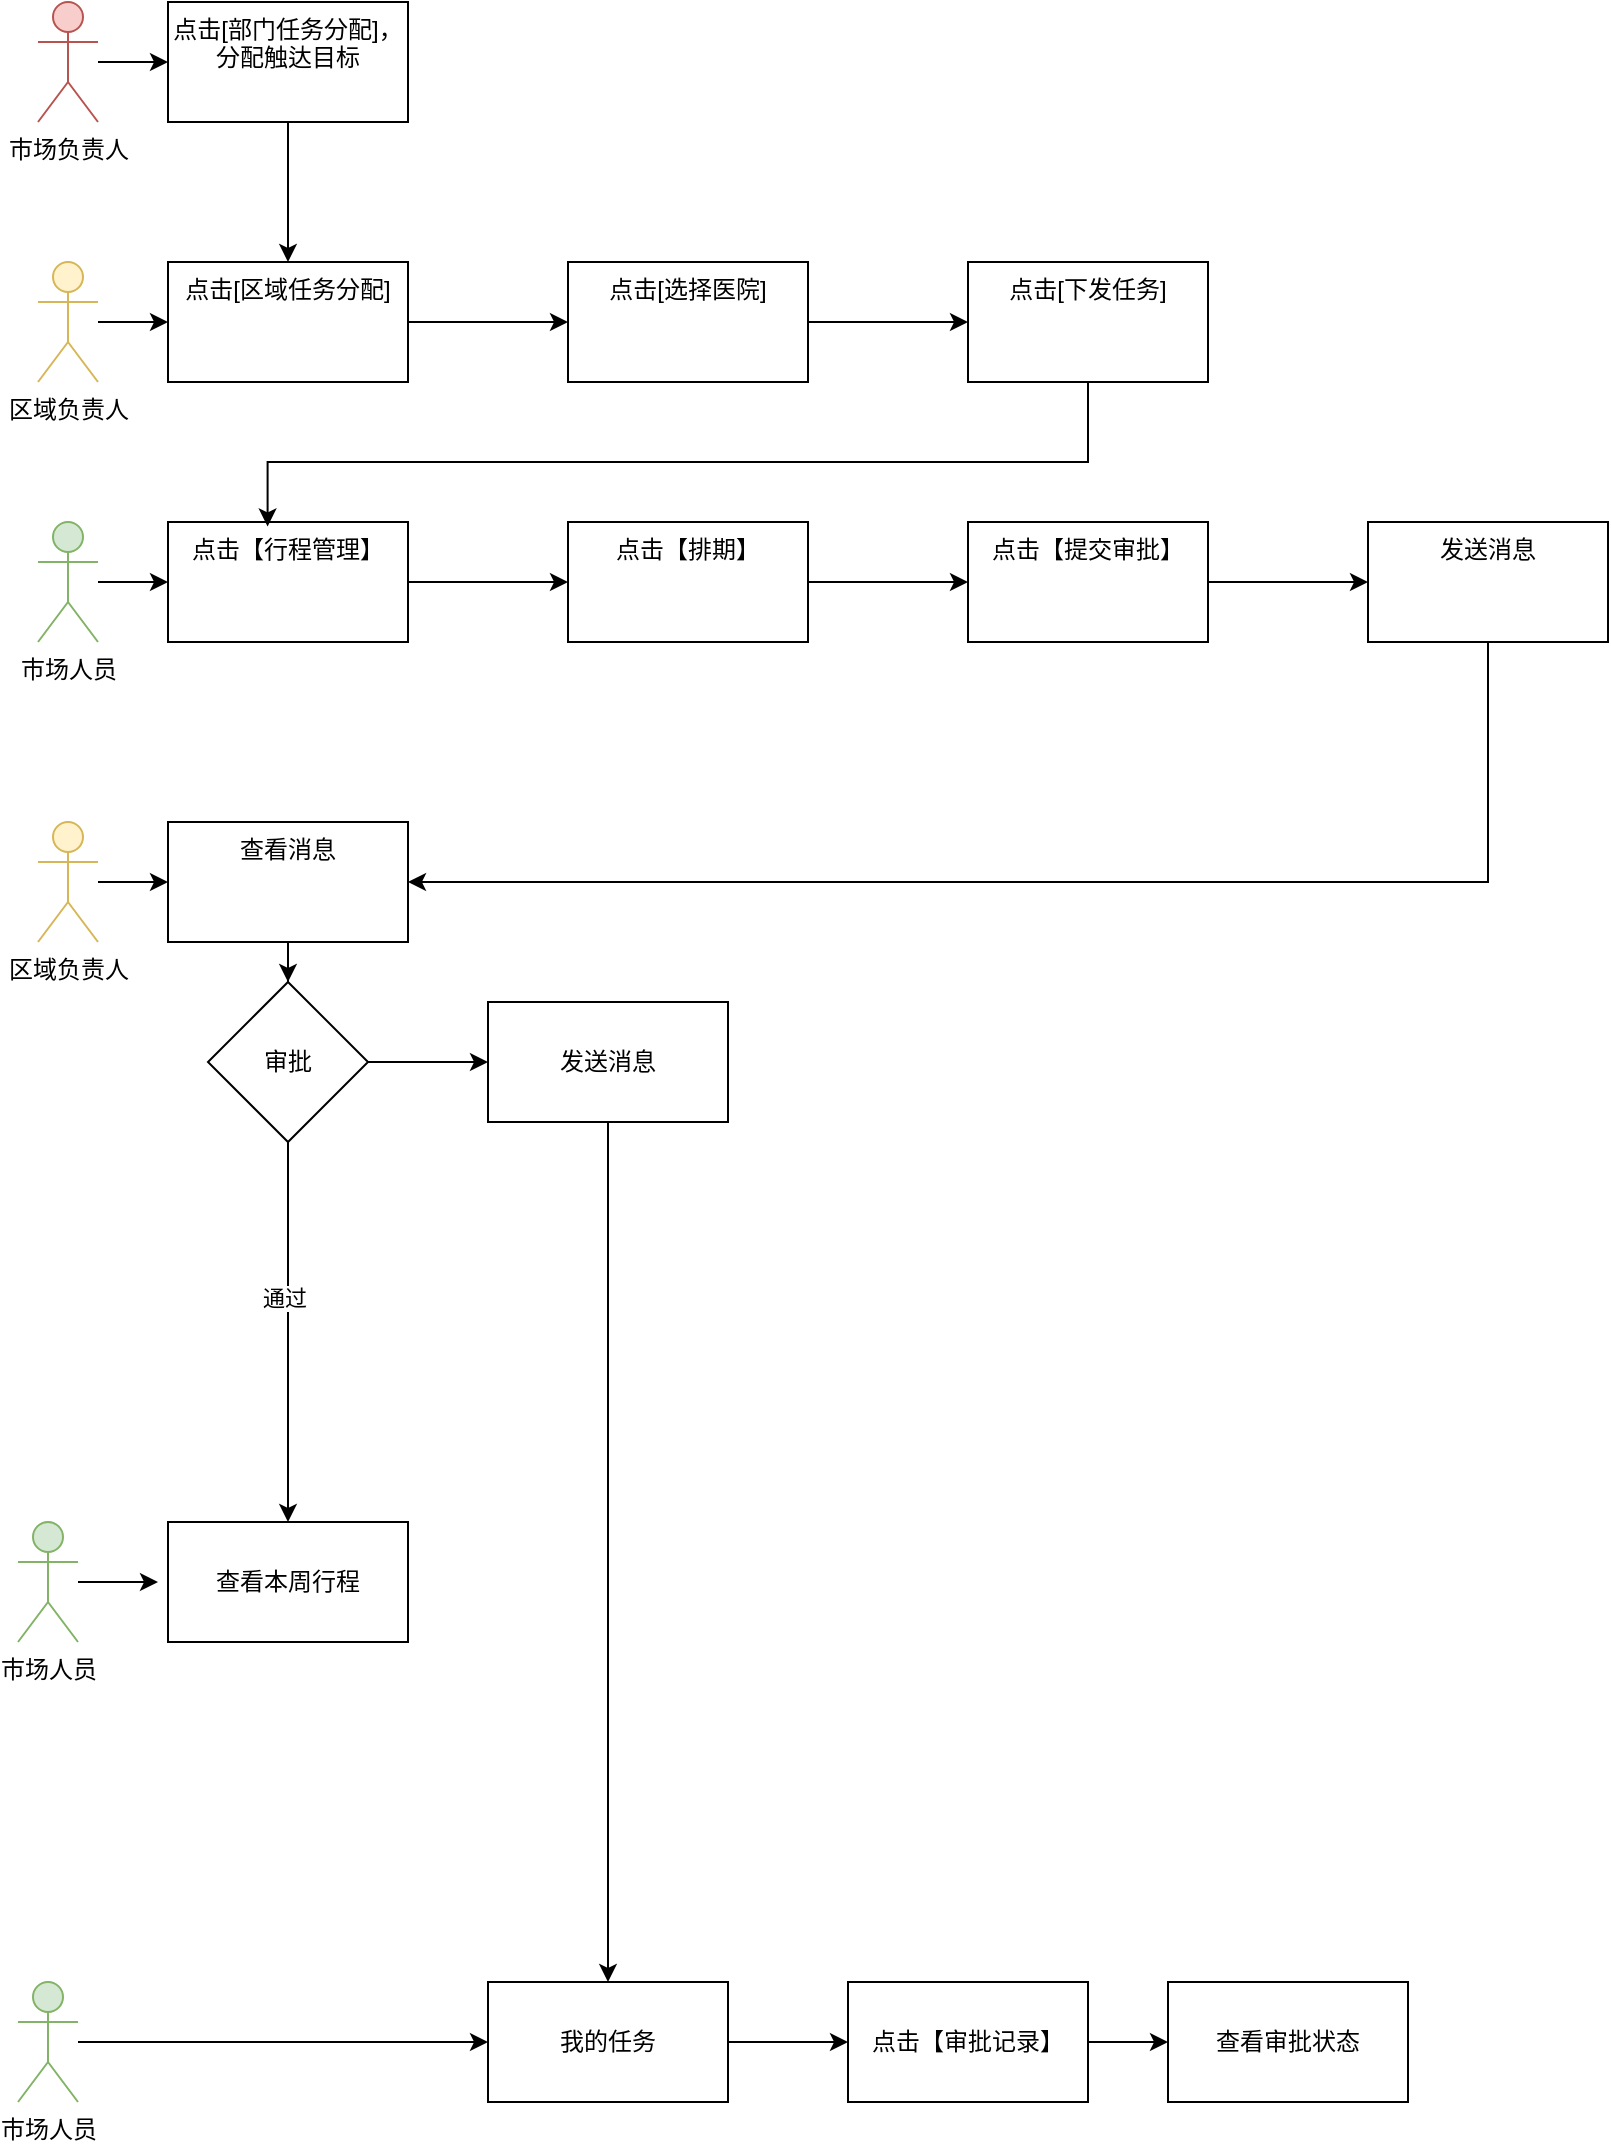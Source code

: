 <mxfile version="26.1.1">
  <diagram name="Page-1" id="58cdce13-f638-feb5-8d6f-7d28b1aa9fa0">
    <mxGraphModel dx="1050" dy="565" grid="1" gridSize="10" guides="1" tooltips="1" connect="1" arrows="1" fold="1" page="1" pageScale="1" pageWidth="1100" pageHeight="850" background="none" math="0" shadow="0">
      <root>
        <mxCell id="0" />
        <mxCell id="1" parent="0" />
        <mxCell id="WZD5aC5hvdzo4xhgFHvB-3" value="" style="edgeStyle=orthogonalEdgeStyle;rounded=0;orthogonalLoop=1;jettySize=auto;html=1;" edge="1" parent="1" source="WZD5aC5hvdzo4xhgFHvB-1" target="WZD5aC5hvdzo4xhgFHvB-2">
          <mxGeometry relative="1" as="geometry" />
        </mxCell>
        <mxCell id="WZD5aC5hvdzo4xhgFHvB-1" value="市场负责人" style="shape=umlActor;verticalLabelPosition=bottom;verticalAlign=top;html=1;outlineConnect=0;fillColor=#f8cecc;strokeColor=#b85450;" vertex="1" parent="1">
          <mxGeometry x="100" y="50" width="30" height="60" as="geometry" />
        </mxCell>
        <mxCell id="WZD5aC5hvdzo4xhgFHvB-46" style="edgeStyle=orthogonalEdgeStyle;rounded=0;orthogonalLoop=1;jettySize=auto;html=1;entryX=0.5;entryY=0;entryDx=0;entryDy=0;" edge="1" parent="1" source="WZD5aC5hvdzo4xhgFHvB-2" target="WZD5aC5hvdzo4xhgFHvB-5">
          <mxGeometry relative="1" as="geometry" />
        </mxCell>
        <mxCell id="WZD5aC5hvdzo4xhgFHvB-2" value="点击[部门任务分配]，分配触达目标" style="whiteSpace=wrap;html=1;verticalAlign=top;" vertex="1" parent="1">
          <mxGeometry x="165" y="50" width="120" height="60" as="geometry" />
        </mxCell>
        <mxCell id="WZD5aC5hvdzo4xhgFHvB-6" value="" style="edgeStyle=orthogonalEdgeStyle;rounded=0;orthogonalLoop=1;jettySize=auto;html=1;" edge="1" parent="1" source="WZD5aC5hvdzo4xhgFHvB-4" target="WZD5aC5hvdzo4xhgFHvB-5">
          <mxGeometry relative="1" as="geometry" />
        </mxCell>
        <mxCell id="WZD5aC5hvdzo4xhgFHvB-4" value="区域负责人&lt;div&gt;&lt;br&gt;&lt;/div&gt;" style="shape=umlActor;verticalLabelPosition=bottom;verticalAlign=top;html=1;outlineConnect=0;fillColor=#fff2cc;strokeColor=#d6b656;" vertex="1" parent="1">
          <mxGeometry x="100" y="180" width="30" height="60" as="geometry" />
        </mxCell>
        <mxCell id="WZD5aC5hvdzo4xhgFHvB-8" value="" style="edgeStyle=orthogonalEdgeStyle;rounded=0;orthogonalLoop=1;jettySize=auto;html=1;" edge="1" parent="1" source="WZD5aC5hvdzo4xhgFHvB-5" target="WZD5aC5hvdzo4xhgFHvB-7">
          <mxGeometry relative="1" as="geometry" />
        </mxCell>
        <mxCell id="WZD5aC5hvdzo4xhgFHvB-5" value="点击[区域任务分配]" style="whiteSpace=wrap;html=1;verticalAlign=top;" vertex="1" parent="1">
          <mxGeometry x="165" y="180" width="120" height="60" as="geometry" />
        </mxCell>
        <mxCell id="WZD5aC5hvdzo4xhgFHvB-10" value="" style="edgeStyle=orthogonalEdgeStyle;rounded=0;orthogonalLoop=1;jettySize=auto;html=1;" edge="1" parent="1" source="WZD5aC5hvdzo4xhgFHvB-7" target="WZD5aC5hvdzo4xhgFHvB-9">
          <mxGeometry relative="1" as="geometry" />
        </mxCell>
        <mxCell id="WZD5aC5hvdzo4xhgFHvB-7" value="点击[选择医院]" style="whiteSpace=wrap;html=1;verticalAlign=top;" vertex="1" parent="1">
          <mxGeometry x="365" y="180" width="120" height="60" as="geometry" />
        </mxCell>
        <mxCell id="WZD5aC5hvdzo4xhgFHvB-9" value="点击[下发任务]" style="whiteSpace=wrap;html=1;verticalAlign=top;" vertex="1" parent="1">
          <mxGeometry x="565" y="180" width="120" height="60" as="geometry" />
        </mxCell>
        <mxCell id="WZD5aC5hvdzo4xhgFHvB-15" value="" style="edgeStyle=orthogonalEdgeStyle;rounded=0;orthogonalLoop=1;jettySize=auto;html=1;" edge="1" parent="1" source="WZD5aC5hvdzo4xhgFHvB-11" target="WZD5aC5hvdzo4xhgFHvB-14">
          <mxGeometry relative="1" as="geometry" />
        </mxCell>
        <mxCell id="WZD5aC5hvdzo4xhgFHvB-11" value="市场人员" style="shape=umlActor;verticalLabelPosition=bottom;verticalAlign=top;html=1;outlineConnect=0;fillColor=#d5e8d4;strokeColor=#82b366;" vertex="1" parent="1">
          <mxGeometry x="100" y="310" width="30" height="60" as="geometry" />
        </mxCell>
        <mxCell id="WZD5aC5hvdzo4xhgFHvB-17" value="" style="edgeStyle=orthogonalEdgeStyle;rounded=0;orthogonalLoop=1;jettySize=auto;html=1;" edge="1" parent="1" source="WZD5aC5hvdzo4xhgFHvB-14" target="WZD5aC5hvdzo4xhgFHvB-16">
          <mxGeometry relative="1" as="geometry" />
        </mxCell>
        <mxCell id="WZD5aC5hvdzo4xhgFHvB-14" value="点击【行程管理】" style="whiteSpace=wrap;html=1;verticalAlign=top;" vertex="1" parent="1">
          <mxGeometry x="165" y="310" width="120" height="60" as="geometry" />
        </mxCell>
        <mxCell id="WZD5aC5hvdzo4xhgFHvB-19" value="" style="edgeStyle=orthogonalEdgeStyle;rounded=0;orthogonalLoop=1;jettySize=auto;html=1;" edge="1" parent="1" source="WZD5aC5hvdzo4xhgFHvB-16" target="WZD5aC5hvdzo4xhgFHvB-18">
          <mxGeometry relative="1" as="geometry" />
        </mxCell>
        <mxCell id="WZD5aC5hvdzo4xhgFHvB-16" value="点击【排期】" style="whiteSpace=wrap;html=1;verticalAlign=top;" vertex="1" parent="1">
          <mxGeometry x="365" y="310" width="120" height="60" as="geometry" />
        </mxCell>
        <mxCell id="WZD5aC5hvdzo4xhgFHvB-23" value="" style="edgeStyle=orthogonalEdgeStyle;rounded=0;orthogonalLoop=1;jettySize=auto;html=1;" edge="1" parent="1" source="WZD5aC5hvdzo4xhgFHvB-18" target="WZD5aC5hvdzo4xhgFHvB-22">
          <mxGeometry relative="1" as="geometry" />
        </mxCell>
        <mxCell id="WZD5aC5hvdzo4xhgFHvB-18" value="点击【提交审批】" style="whiteSpace=wrap;html=1;verticalAlign=top;" vertex="1" parent="1">
          <mxGeometry x="565" y="310" width="120" height="60" as="geometry" />
        </mxCell>
        <mxCell id="WZD5aC5hvdzo4xhgFHvB-26" value="" style="edgeStyle=orthogonalEdgeStyle;rounded=0;orthogonalLoop=1;jettySize=auto;html=1;" edge="1" parent="1" source="WZD5aC5hvdzo4xhgFHvB-20" target="WZD5aC5hvdzo4xhgFHvB-25">
          <mxGeometry relative="1" as="geometry" />
        </mxCell>
        <mxCell id="WZD5aC5hvdzo4xhgFHvB-20" value="区域负责人" style="shape=umlActor;verticalLabelPosition=bottom;verticalAlign=top;html=1;outlineConnect=0;fillColor=#fff2cc;strokeColor=#d6b656;" vertex="1" parent="1">
          <mxGeometry x="100" y="460" width="30" height="60" as="geometry" />
        </mxCell>
        <mxCell id="WZD5aC5hvdzo4xhgFHvB-29" style="edgeStyle=orthogonalEdgeStyle;rounded=0;orthogonalLoop=1;jettySize=auto;html=1;entryX=1;entryY=0.5;entryDx=0;entryDy=0;" edge="1" parent="1" source="WZD5aC5hvdzo4xhgFHvB-22" target="WZD5aC5hvdzo4xhgFHvB-25">
          <mxGeometry relative="1" as="geometry">
            <Array as="points">
              <mxPoint x="825" y="490" />
            </Array>
          </mxGeometry>
        </mxCell>
        <mxCell id="WZD5aC5hvdzo4xhgFHvB-22" value="发送消息" style="whiteSpace=wrap;html=1;verticalAlign=top;" vertex="1" parent="1">
          <mxGeometry x="765" y="310" width="120" height="60" as="geometry" />
        </mxCell>
        <mxCell id="WZD5aC5hvdzo4xhgFHvB-36" style="edgeStyle=orthogonalEdgeStyle;rounded=0;orthogonalLoop=1;jettySize=auto;html=1;entryX=0.5;entryY=0;entryDx=0;entryDy=0;" edge="1" parent="1" source="WZD5aC5hvdzo4xhgFHvB-25" target="WZD5aC5hvdzo4xhgFHvB-32">
          <mxGeometry relative="1" as="geometry" />
        </mxCell>
        <mxCell id="WZD5aC5hvdzo4xhgFHvB-25" value="查看消息" style="whiteSpace=wrap;html=1;verticalAlign=top;" vertex="1" parent="1">
          <mxGeometry x="165" y="460" width="120" height="60" as="geometry" />
        </mxCell>
        <mxCell id="WZD5aC5hvdzo4xhgFHvB-34" value="" style="edgeStyle=orthogonalEdgeStyle;rounded=0;orthogonalLoop=1;jettySize=auto;html=1;" edge="1" parent="1" source="WZD5aC5hvdzo4xhgFHvB-32" target="WZD5aC5hvdzo4xhgFHvB-33">
          <mxGeometry relative="1" as="geometry" />
        </mxCell>
        <mxCell id="WZD5aC5hvdzo4xhgFHvB-35" value="通过" style="edgeLabel;html=1;align=center;verticalAlign=middle;resizable=0;points=[];" vertex="1" connectable="0" parent="WZD5aC5hvdzo4xhgFHvB-34">
          <mxGeometry x="-0.178" y="-2" relative="1" as="geometry">
            <mxPoint as="offset" />
          </mxGeometry>
        </mxCell>
        <mxCell id="WZD5aC5hvdzo4xhgFHvB-53" value="" style="edgeStyle=orthogonalEdgeStyle;rounded=0;orthogonalLoop=1;jettySize=auto;html=1;" edge="1" parent="1" source="WZD5aC5hvdzo4xhgFHvB-32" target="WZD5aC5hvdzo4xhgFHvB-52">
          <mxGeometry relative="1" as="geometry" />
        </mxCell>
        <mxCell id="WZD5aC5hvdzo4xhgFHvB-32" value="审批" style="rhombus;whiteSpace=wrap;html=1;" vertex="1" parent="1">
          <mxGeometry x="185" y="540" width="80" height="80" as="geometry" />
        </mxCell>
        <mxCell id="WZD5aC5hvdzo4xhgFHvB-33" value="查看本周行程" style="whiteSpace=wrap;html=1;" vertex="1" parent="1">
          <mxGeometry x="165" y="810" width="120" height="60" as="geometry" />
        </mxCell>
        <mxCell id="WZD5aC5hvdzo4xhgFHvB-41" value="" style="edgeStyle=orthogonalEdgeStyle;rounded=0;orthogonalLoop=1;jettySize=auto;html=1;" edge="1" parent="1" source="WZD5aC5hvdzo4xhgFHvB-37" target="WZD5aC5hvdzo4xhgFHvB-40">
          <mxGeometry relative="1" as="geometry" />
        </mxCell>
        <mxCell id="WZD5aC5hvdzo4xhgFHvB-37" value="我的任务" style="whiteSpace=wrap;html=1;" vertex="1" parent="1">
          <mxGeometry x="325" y="1040" width="120" height="60" as="geometry" />
        </mxCell>
        <mxCell id="WZD5aC5hvdzo4xhgFHvB-43" value="" style="edgeStyle=orthogonalEdgeStyle;rounded=0;orthogonalLoop=1;jettySize=auto;html=1;" edge="1" parent="1" source="WZD5aC5hvdzo4xhgFHvB-40" target="WZD5aC5hvdzo4xhgFHvB-42">
          <mxGeometry relative="1" as="geometry" />
        </mxCell>
        <mxCell id="WZD5aC5hvdzo4xhgFHvB-40" value="点击【审批记录】" style="whiteSpace=wrap;html=1;" vertex="1" parent="1">
          <mxGeometry x="505" y="1040" width="120" height="60" as="geometry" />
        </mxCell>
        <mxCell id="WZD5aC5hvdzo4xhgFHvB-42" value="查看审批状态" style="whiteSpace=wrap;html=1;" vertex="1" parent="1">
          <mxGeometry x="665" y="1040" width="120" height="60" as="geometry" />
        </mxCell>
        <mxCell id="WZD5aC5hvdzo4xhgFHvB-45" style="edgeStyle=orthogonalEdgeStyle;rounded=0;orthogonalLoop=1;jettySize=auto;html=1;entryX=0.415;entryY=0.037;entryDx=0;entryDy=0;entryPerimeter=0;" edge="1" parent="1" source="WZD5aC5hvdzo4xhgFHvB-9" target="WZD5aC5hvdzo4xhgFHvB-14">
          <mxGeometry relative="1" as="geometry">
            <Array as="points">
              <mxPoint x="625" y="280" />
              <mxPoint x="215" y="280" />
            </Array>
          </mxGeometry>
        </mxCell>
        <mxCell id="WZD5aC5hvdzo4xhgFHvB-49" style="edgeStyle=orthogonalEdgeStyle;rounded=0;orthogonalLoop=1;jettySize=auto;html=1;" edge="1" parent="1" source="WZD5aC5hvdzo4xhgFHvB-47">
          <mxGeometry relative="1" as="geometry">
            <mxPoint x="160" y="840" as="targetPoint" />
          </mxGeometry>
        </mxCell>
        <mxCell id="WZD5aC5hvdzo4xhgFHvB-47" value="市场人员" style="shape=umlActor;verticalLabelPosition=bottom;verticalAlign=top;html=1;outlineConnect=0;fillColor=#d5e8d4;strokeColor=#82b366;" vertex="1" parent="1">
          <mxGeometry x="90" y="810" width="30" height="60" as="geometry" />
        </mxCell>
        <mxCell id="WZD5aC5hvdzo4xhgFHvB-56" style="edgeStyle=orthogonalEdgeStyle;rounded=0;orthogonalLoop=1;jettySize=auto;html=1;entryX=0;entryY=0.5;entryDx=0;entryDy=0;" edge="1" parent="1" source="WZD5aC5hvdzo4xhgFHvB-50" target="WZD5aC5hvdzo4xhgFHvB-37">
          <mxGeometry relative="1" as="geometry" />
        </mxCell>
        <mxCell id="WZD5aC5hvdzo4xhgFHvB-50" value="市场人员" style="shape=umlActor;verticalLabelPosition=bottom;verticalAlign=top;html=1;outlineConnect=0;fillColor=#d5e8d4;strokeColor=#82b366;" vertex="1" parent="1">
          <mxGeometry x="90" y="1040" width="30" height="60" as="geometry" />
        </mxCell>
        <mxCell id="WZD5aC5hvdzo4xhgFHvB-58" style="edgeStyle=orthogonalEdgeStyle;rounded=0;orthogonalLoop=1;jettySize=auto;html=1;entryX=0.5;entryY=0;entryDx=0;entryDy=0;" edge="1" parent="1" source="WZD5aC5hvdzo4xhgFHvB-52" target="WZD5aC5hvdzo4xhgFHvB-37">
          <mxGeometry relative="1" as="geometry" />
        </mxCell>
        <mxCell id="WZD5aC5hvdzo4xhgFHvB-52" value="发送消息" style="whiteSpace=wrap;html=1;" vertex="1" parent="1">
          <mxGeometry x="325" y="550" width="120" height="60" as="geometry" />
        </mxCell>
      </root>
    </mxGraphModel>
  </diagram>
</mxfile>

